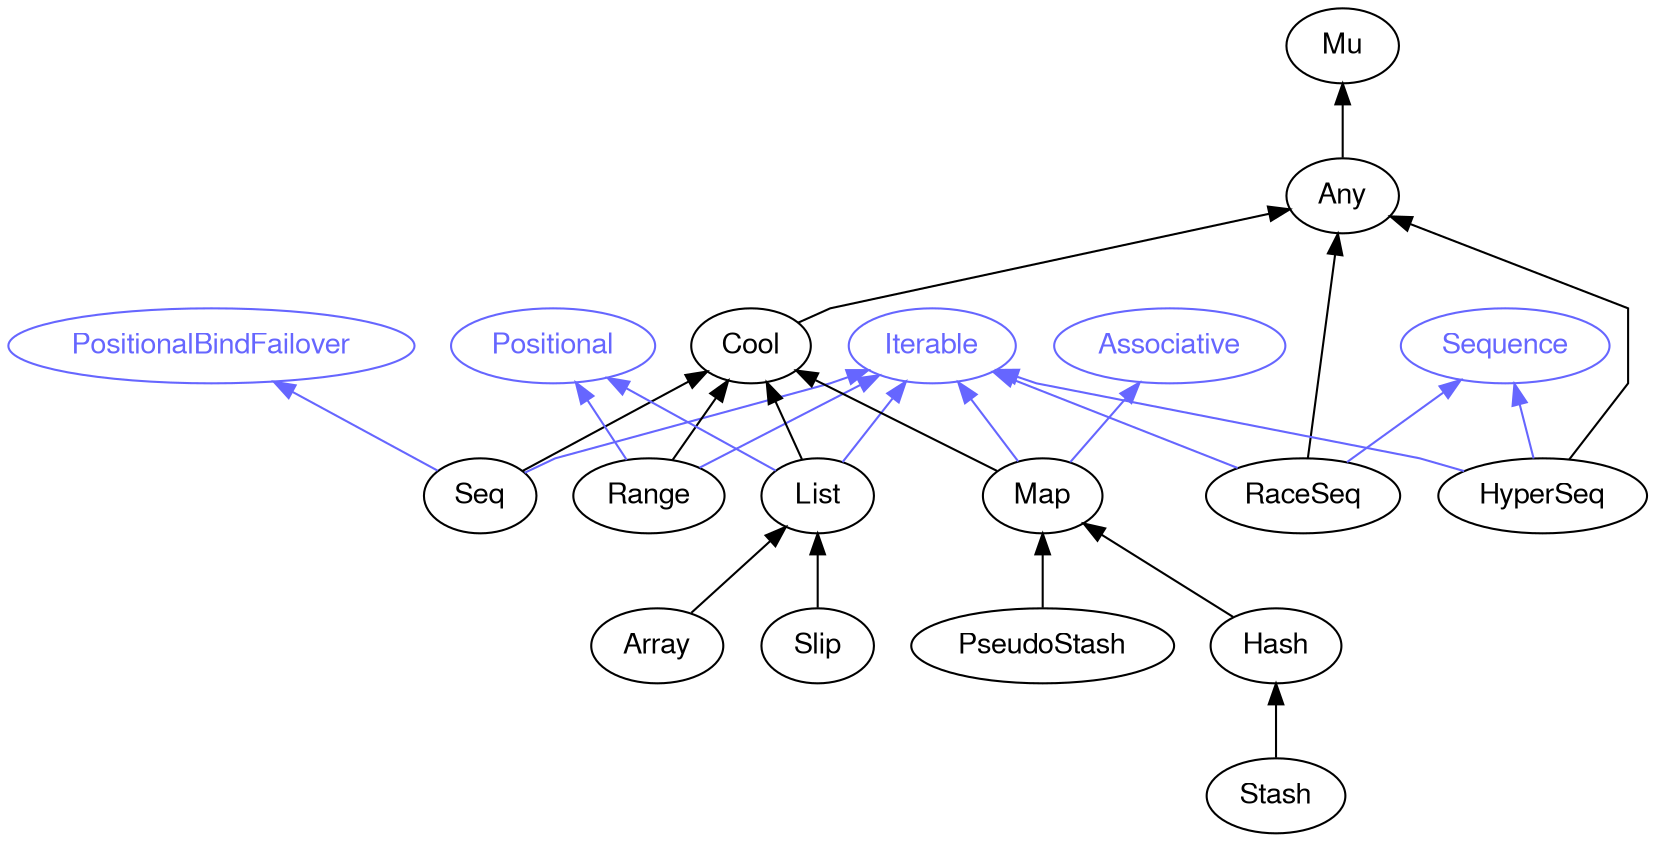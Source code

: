 digraph "perl6-type-graph" {
    rankdir=BT;
    splines=polyline;
    overlap=false; 
    // Types
    "Iterable" [color="#6666FF", fontcolor="#6666FF", href="/type/Iterable", fontname="FreeSans"];
    "Mu" [color="#000000", fontcolor="#000000", href="/type/Mu", fontname="FreeSans"];
    "Any" [color="#000000", fontcolor="#000000", href="/type/Any", fontname="FreeSans"];
    "Sequence" [color="#6666FF", fontcolor="#6666FF", href="/type/Sequence", fontname="FreeSans"];
    "RaceSeq" [color="#000000", fontcolor="#000000", href="/type/RaceSeq", fontname="FreeSans"];
    "Cool" [color="#000000", fontcolor="#000000", href="/type/Cool", fontname="FreeSans"];
    "PositionalBindFailover" [color="#6666FF", fontcolor="#6666FF", href="/type/PositionalBindFailover", fontname="FreeSans"];
    "Seq" [color="#000000", fontcolor="#000000", href="/type/Seq", fontname="FreeSans"];
    "Positional" [color="#6666FF", fontcolor="#6666FF", href="/type/Positional", fontname="FreeSans"];
    "Range" [color="#000000", fontcolor="#000000", href="/type/Range", fontname="FreeSans"];
    "List" [color="#000000", fontcolor="#000000", href="/type/List", fontname="FreeSans"];
    "Associative" [color="#6666FF", fontcolor="#6666FF", href="/type/Associative", fontname="FreeSans"];
    "Map" [color="#000000", fontcolor="#000000", href="/type/Map", fontname="FreeSans"];
    "HyperSeq" [color="#000000", fontcolor="#000000", href="/type/HyperSeq", fontname="FreeSans"];
    "Array" [color="#000000", fontcolor="#000000", href="/type/Array", fontname="FreeSans"];
    "Slip" [color="#000000", fontcolor="#000000", href="/type/Slip", fontname="FreeSans"];
    "PseudoStash" [color="#000000", fontcolor="#000000", href="/type/PseudoStash", fontname="FreeSans"];
    "Hash" [color="#000000", fontcolor="#000000", href="/type/Hash", fontname="FreeSans"];
    "Stash" [color="#000000", fontcolor="#000000", href="/type/Stash", fontname="FreeSans"];

    // Superclasses
    "Any" -> "Mu" [color="#000000"];
    "RaceSeq" -> "Any" [color="#000000"];
    "Cool" -> "Any" [color="#000000"];
    "Seq" -> "Cool" [color="#000000"];
    "Range" -> "Cool" [color="#000000"];
    "List" -> "Cool" [color="#000000"];
    "Map" -> "Cool" [color="#000000"];
    "HyperSeq" -> "Any" [color="#000000"];
    "Array" -> "List" [color="#000000"];
    "Slip" -> "List" [color="#000000"];
    "PseudoStash" -> "Map" [color="#000000"];
    "Hash" -> "Map" [color="#000000"];
    "Stash" -> "Hash" [color="#000000"];

    // Roles
    "RaceSeq" -> "Iterable" [color="#6666FF"];
    "RaceSeq" -> "Sequence" [color="#6666FF"];
    "Seq" -> "Iterable" [color="#6666FF"];
    "Seq" -> "PositionalBindFailover" [color="#6666FF"];
    "Range" -> "Positional" [color="#6666FF"];
    "Range" -> "Iterable" [color="#6666FF"];
    "List" -> "Positional" [color="#6666FF"];
    "List" -> "Iterable" [color="#6666FF"];
    "Map" -> "Iterable" [color="#6666FF"];
    "Map" -> "Associative" [color="#6666FF"];
    "HyperSeq" -> "Iterable" [color="#6666FF"];
    "HyperSeq" -> "Sequence" [color="#6666FF"];
}
